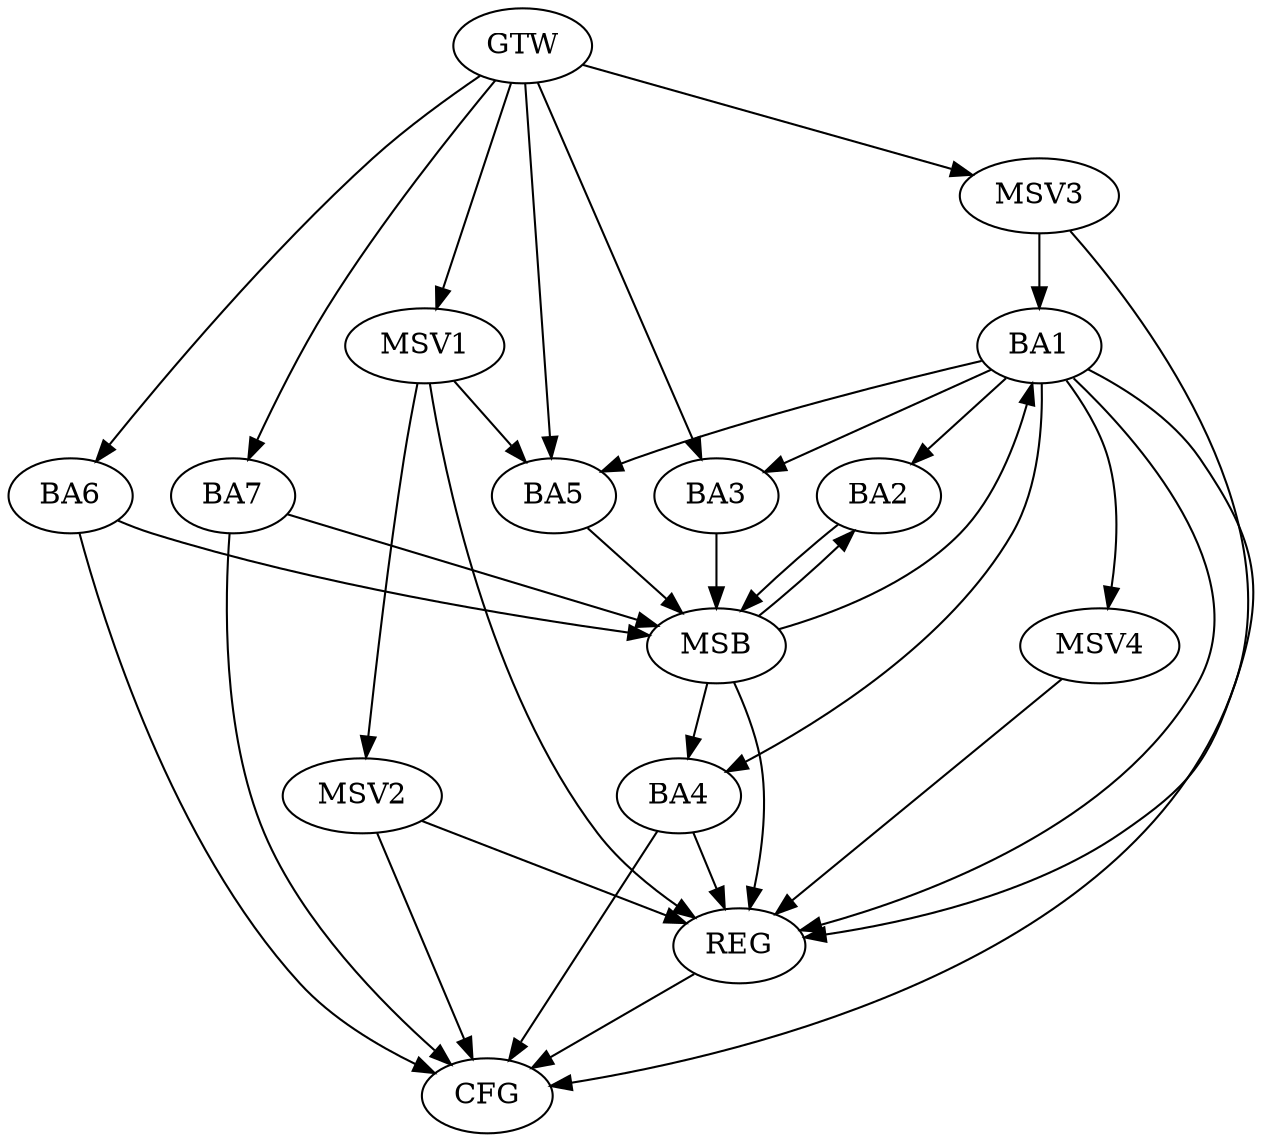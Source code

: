 strict digraph G {
  BA1 [ label="BA1" ];
  BA2 [ label="BA2" ];
  BA3 [ label="BA3" ];
  BA4 [ label="BA4" ];
  BA5 [ label="BA5" ];
  BA6 [ label="BA6" ];
  BA7 [ label="BA7" ];
  GTW [ label="GTW" ];
  REG [ label="REG" ];
  MSB [ label="MSB" ];
  CFG [ label="CFG" ];
  MSV1 [ label="MSV1" ];
  MSV2 [ label="MSV2" ];
  MSV3 [ label="MSV3" ];
  MSV4 [ label="MSV4" ];
  BA1 -> BA2;
  GTW -> BA3;
  GTW -> BA5;
  GTW -> BA6;
  GTW -> BA7;
  BA1 -> REG;
  BA4 -> REG;
  BA2 -> MSB;
  MSB -> BA1;
  MSB -> REG;
  BA3 -> MSB;
  MSB -> BA2;
  BA5 -> MSB;
  MSB -> BA4;
  BA6 -> MSB;
  BA7 -> MSB;
  BA4 -> CFG;
  BA6 -> CFG;
  BA7 -> CFG;
  REG -> CFG;
  BA1 -> CFG;
  BA1 -> BA4;
  BA1 -> BA3;
  BA1 -> BA5;
  MSV1 -> BA5;
  GTW -> MSV1;
  MSV1 -> REG;
  MSV1 -> MSV2;
  MSV2 -> REG;
  MSV2 -> CFG;
  MSV3 -> BA1;
  GTW -> MSV3;
  MSV3 -> REG;
  BA1 -> MSV4;
  MSV4 -> REG;
}
